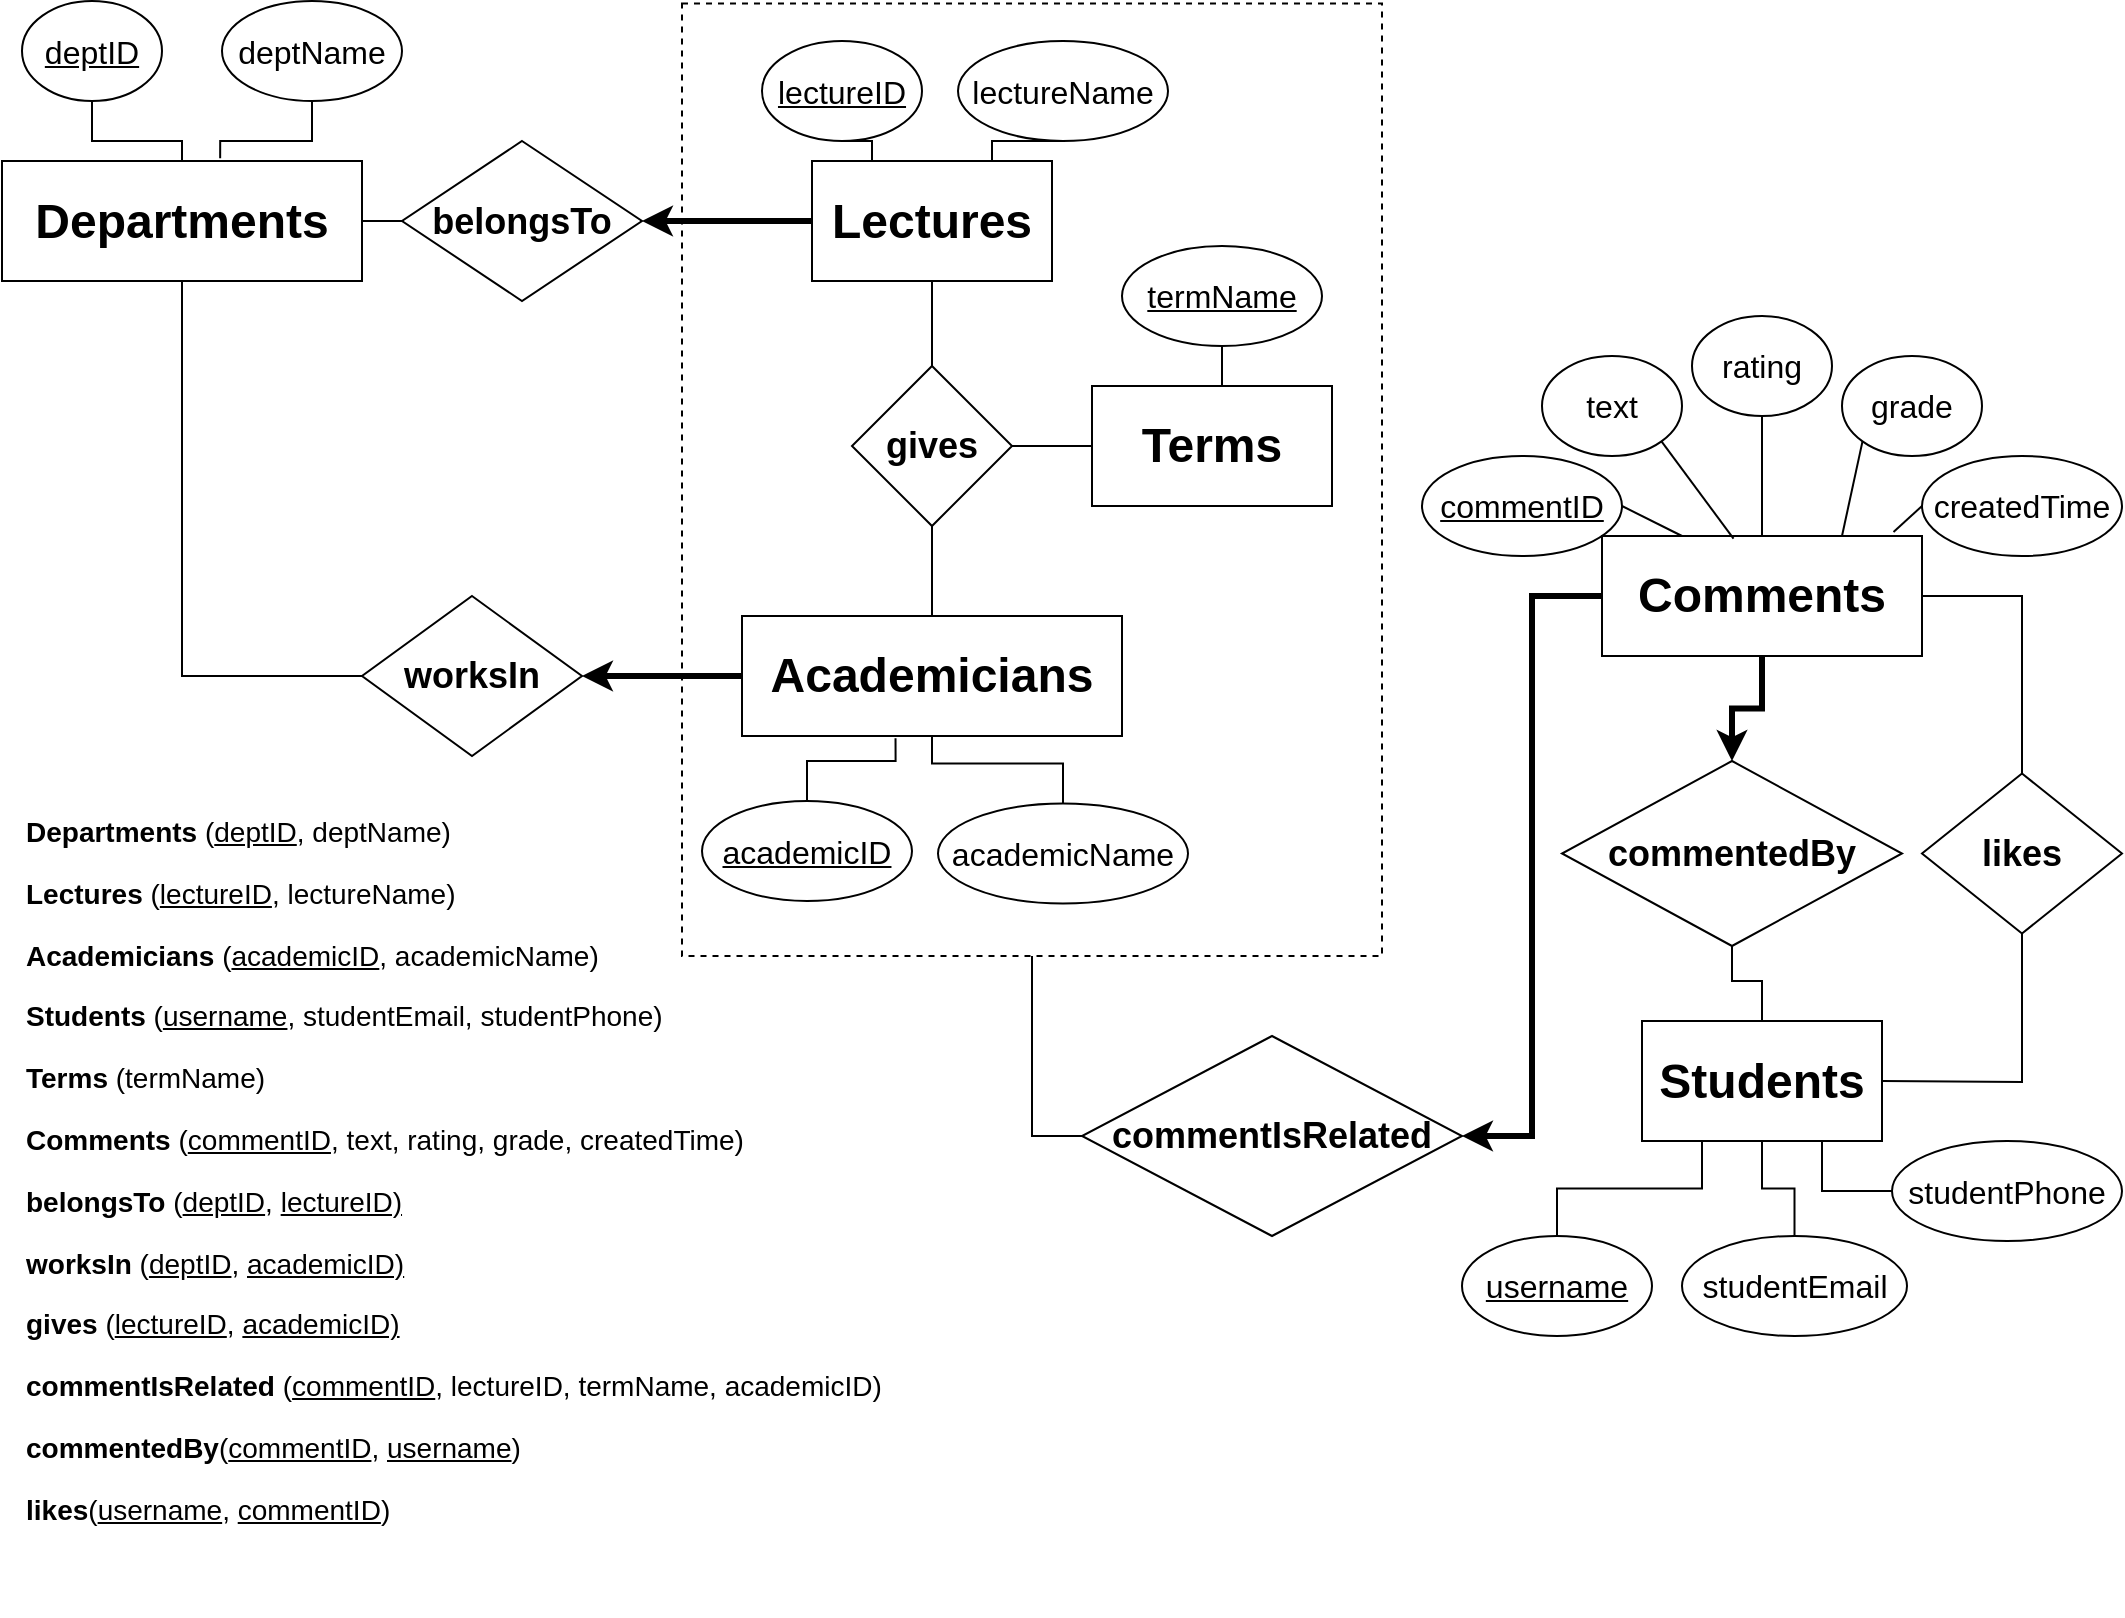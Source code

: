 <mxfile version="20.7.4" type="github">
  <diagram id="R2lEEEUBdFMjLlhIrx00" name="Page-1">
    <mxGraphModel dx="2120" dy="1358" grid="1" gridSize="10" guides="1" tooltips="1" connect="1" arrows="1" fold="1" page="1" pageScale="1" pageWidth="1100" pageHeight="850" math="0" shadow="0" extFonts="Permanent Marker^https://fonts.googleapis.com/css?family=Permanent+Marker">
      <root>
        <mxCell id="0" />
        <mxCell id="1" parent="0" />
        <mxCell id="uNqa70icx-SkNa7gYbGT-13" value="" style="edgeStyle=orthogonalEdgeStyle;rounded=0;orthogonalLoop=1;jettySize=auto;html=1;endArrow=classic;endFill=1;startArrow=none;startFill=0;strokeWidth=3;" parent="1" source="uNqa70icx-SkNa7gYbGT-1" target="uNqa70icx-SkNa7gYbGT-12" edge="1">
          <mxGeometry relative="1" as="geometry" />
        </mxCell>
        <mxCell id="uNqa70icx-SkNa7gYbGT-16" value="" style="edgeStyle=orthogonalEdgeStyle;rounded=0;orthogonalLoop=1;jettySize=auto;html=1;strokeWidth=1;startArrow=none;startFill=0;endArrow=none;endFill=0;" parent="1" source="uNqa70icx-SkNa7gYbGT-1" target="uNqa70icx-SkNa7gYbGT-15" edge="1">
          <mxGeometry relative="1" as="geometry" />
        </mxCell>
        <mxCell id="uNqa70icx-SkNa7gYbGT-1" value="&lt;b&gt;&lt;font style=&quot;font-size: 24px;&quot;&gt;Academicians&lt;/font&gt;&lt;/b&gt;" style="rounded=0;whiteSpace=wrap;html=1;" parent="1" vertex="1">
          <mxGeometry x="390" y="330" width="190" height="60" as="geometry" />
        </mxCell>
        <mxCell id="uNqa70icx-SkNa7gYbGT-2" value="&lt;b&gt;&lt;font style=&quot;font-size: 24px;&quot;&gt;Lectures&lt;/font&gt;&lt;/b&gt;" style="rounded=0;whiteSpace=wrap;html=1;" parent="1" vertex="1">
          <mxGeometry x="425" y="102.5" width="120" height="60" as="geometry" />
        </mxCell>
        <mxCell id="8odl50McERZIscfm2UYv-11" style="edgeStyle=orthogonalEdgeStyle;rounded=0;orthogonalLoop=1;jettySize=auto;html=1;entryX=0.5;entryY=1;entryDx=0;entryDy=0;strokeWidth=1;startArrow=none;startFill=0;endArrow=none;endFill=0;" parent="1" source="uNqa70icx-SkNa7gYbGT-3" target="uNqa70icx-SkNa7gYbGT-96" edge="1">
          <mxGeometry relative="1" as="geometry" />
        </mxCell>
        <mxCell id="uNqa70icx-SkNa7gYbGT-3" value="&lt;font style=&quot;font-size: 24px;&quot;&gt;Students&lt;/font&gt;" style="rounded=0;whiteSpace=wrap;html=1;fontStyle=1" parent="1" vertex="1">
          <mxGeometry x="840" y="532.5" width="120" height="60" as="geometry" />
        </mxCell>
        <mxCell id="uNqa70icx-SkNa7gYbGT-6" value="" style="edgeStyle=orthogonalEdgeStyle;rounded=0;orthogonalLoop=1;jettySize=auto;html=1;endArrow=none;endFill=0;entryX=0;entryY=0.5;entryDx=0;entryDy=0;" parent="1" source="uNqa70icx-SkNa7gYbGT-4" target="uNqa70icx-SkNa7gYbGT-5" edge="1">
          <mxGeometry relative="1" as="geometry">
            <mxPoint x="210.043" y="132.462" as="targetPoint" />
          </mxGeometry>
        </mxCell>
        <mxCell id="uNqa70icx-SkNa7gYbGT-4" value="&lt;b style=&quot;font-size: 24px;&quot;&gt;&lt;font style=&quot;font-size: 24px;&quot;&gt;Departments&lt;/font&gt;&lt;/b&gt;" style="rounded=0;whiteSpace=wrap;html=1;fontSize=24;" parent="1" vertex="1">
          <mxGeometry x="20" y="102.5" width="180" height="60" as="geometry" />
        </mxCell>
        <mxCell id="uNqa70icx-SkNa7gYbGT-9" style="edgeStyle=orthogonalEdgeStyle;rounded=0;orthogonalLoop=1;jettySize=auto;html=1;entryX=0;entryY=0.5;entryDx=0;entryDy=0;endArrow=none;endFill=0;strokeWidth=3;startArrow=classic;startFill=1;" parent="1" source="uNqa70icx-SkNa7gYbGT-5" target="uNqa70icx-SkNa7gYbGT-2" edge="1">
          <mxGeometry relative="1" as="geometry" />
        </mxCell>
        <mxCell id="uNqa70icx-SkNa7gYbGT-5" value="&lt;font style=&quot;font-size: 18px;&quot;&gt;belongsTo&lt;/font&gt;" style="rhombus;whiteSpace=wrap;html=1;rounded=0;fontStyle=1;fontSize=18;" parent="1" vertex="1">
          <mxGeometry x="220" y="92.5" width="120" height="80" as="geometry" />
        </mxCell>
        <mxCell id="uNqa70icx-SkNa7gYbGT-20" value="" style="rounded=0;whiteSpace=wrap;html=1;dashed=1;fillColor=none;" parent="1" vertex="1">
          <mxGeometry x="360" y="23.75" width="350" height="476.25" as="geometry" />
        </mxCell>
        <mxCell id="uNqa70icx-SkNa7gYbGT-14" style="edgeStyle=orthogonalEdgeStyle;rounded=0;orthogonalLoop=1;jettySize=auto;html=1;entryX=0.5;entryY=1;entryDx=0;entryDy=0;endArrow=none;endFill=0;exitX=0;exitY=0.5;exitDx=0;exitDy=0;" parent="1" source="uNqa70icx-SkNa7gYbGT-12" target="uNqa70icx-SkNa7gYbGT-4" edge="1">
          <mxGeometry relative="1" as="geometry" />
        </mxCell>
        <mxCell id="uNqa70icx-SkNa7gYbGT-12" value="&lt;font style=&quot;font-size: 18px;&quot;&gt;worksIn&lt;/font&gt;" style="rhombus;whiteSpace=wrap;html=1;rounded=0;fontStyle=1;fontSize=18;" parent="1" vertex="1">
          <mxGeometry x="200" y="320" width="110" height="80" as="geometry" />
        </mxCell>
        <mxCell id="uNqa70icx-SkNa7gYbGT-18" style="edgeStyle=orthogonalEdgeStyle;rounded=0;orthogonalLoop=1;jettySize=auto;html=1;strokeWidth=1;startArrow=none;startFill=0;endArrow=none;endFill=0;entryX=0.5;entryY=1;entryDx=0;entryDy=0;" parent="1" source="uNqa70icx-SkNa7gYbGT-15" target="uNqa70icx-SkNa7gYbGT-2" edge="1">
          <mxGeometry relative="1" as="geometry">
            <mxPoint x="485" y="170" as="targetPoint" />
          </mxGeometry>
        </mxCell>
        <mxCell id="uNqa70icx-SkNa7gYbGT-15" value="&lt;font style=&quot;font-size: 18px;&quot;&gt;gives&lt;/font&gt;" style="rhombus;whiteSpace=wrap;html=1;rounded=0;fontStyle=1;fontSize=18;" parent="1" vertex="1">
          <mxGeometry x="445" y="205" width="80" height="80" as="geometry" />
        </mxCell>
        <mxCell id="uNqa70icx-SkNa7gYbGT-88" style="edgeStyle=orthogonalEdgeStyle;rounded=0;orthogonalLoop=1;jettySize=auto;html=1;entryX=0.25;entryY=1;entryDx=0;entryDy=0;strokeWidth=1;fontSize=14;startArrow=none;startFill=0;endArrow=none;endFill=0;" parent="1" source="uNqa70icx-SkNa7gYbGT-27" target="uNqa70icx-SkNa7gYbGT-3" edge="1">
          <mxGeometry relative="1" as="geometry" />
        </mxCell>
        <mxCell id="uNqa70icx-SkNa7gYbGT-27" value="&lt;u style=&quot;font-size: 16px;&quot;&gt;username&lt;/u&gt;" style="ellipse;whiteSpace=wrap;html=1;fillColor=none;fontSize=16;" parent="1" vertex="1">
          <mxGeometry x="750" y="640" width="95" height="50" as="geometry" />
        </mxCell>
        <mxCell id="8odl50McERZIscfm2UYv-24" value="" style="edgeStyle=orthogonalEdgeStyle;rounded=0;orthogonalLoop=1;jettySize=auto;html=1;strokeWidth=1;fontSize=14;startArrow=none;startFill=0;endArrow=none;endFill=0;" parent="1" source="uNqa70icx-SkNa7gYbGT-29" target="uNqa70icx-SkNa7gYbGT-3" edge="1">
          <mxGeometry relative="1" as="geometry" />
        </mxCell>
        <mxCell id="uNqa70icx-SkNa7gYbGT-29" value="studentEmail" style="ellipse;whiteSpace=wrap;html=1;fillColor=none;fontSize=16;" parent="1" vertex="1">
          <mxGeometry x="860" y="640" width="112.5" height="50" as="geometry" />
        </mxCell>
        <mxCell id="8odl50McERZIscfm2UYv-9" style="edgeStyle=orthogonalEdgeStyle;rounded=0;orthogonalLoop=1;jettySize=auto;html=1;entryX=0.75;entryY=1;entryDx=0;entryDy=0;strokeWidth=1;startArrow=none;startFill=0;endArrow=none;endFill=0;" parent="1" source="uNqa70icx-SkNa7gYbGT-30" target="uNqa70icx-SkNa7gYbGT-3" edge="1">
          <mxGeometry relative="1" as="geometry" />
        </mxCell>
        <mxCell id="uNqa70icx-SkNa7gYbGT-30" value="studentPhone" style="ellipse;whiteSpace=wrap;html=1;fillColor=none;fontSize=16;" parent="1" vertex="1">
          <mxGeometry x="965" y="592.5" width="115" height="50" as="geometry" />
        </mxCell>
        <mxCell id="uNqa70icx-SkNa7gYbGT-35" style="edgeStyle=orthogonalEdgeStyle;rounded=0;orthogonalLoop=1;jettySize=auto;html=1;exitX=0.5;exitY=1;exitDx=0;exitDy=0;strokeWidth=1;startArrow=none;startFill=0;endArrow=none;endFill=0;" parent="1" source="uNqa70icx-SkNa7gYbGT-31" target="uNqa70icx-SkNa7gYbGT-4" edge="1">
          <mxGeometry relative="1" as="geometry" />
        </mxCell>
        <mxCell id="uNqa70icx-SkNa7gYbGT-31" value="&lt;u style=&quot;font-size: 16px;&quot;&gt;deptID&lt;/u&gt;" style="ellipse;whiteSpace=wrap;html=1;fillColor=none;fontSize=16;" parent="1" vertex="1">
          <mxGeometry x="30" y="22.5" width="70" height="50" as="geometry" />
        </mxCell>
        <mxCell id="uNqa70icx-SkNa7gYbGT-34" style="edgeStyle=orthogonalEdgeStyle;rounded=0;orthogonalLoop=1;jettySize=auto;html=1;exitX=0.5;exitY=1;exitDx=0;exitDy=0;entryX=0.606;entryY=-0.022;entryDx=0;entryDy=0;entryPerimeter=0;strokeWidth=1;startArrow=none;startFill=0;endArrow=none;endFill=0;" parent="1" source="uNqa70icx-SkNa7gYbGT-32" target="uNqa70icx-SkNa7gYbGT-4" edge="1">
          <mxGeometry relative="1" as="geometry" />
        </mxCell>
        <mxCell id="uNqa70icx-SkNa7gYbGT-32" value="deptName" style="ellipse;whiteSpace=wrap;html=1;fillColor=none;fontSize=16;" parent="1" vertex="1">
          <mxGeometry x="130" y="22.5" width="90" height="50" as="geometry" />
        </mxCell>
        <mxCell id="uNqa70icx-SkNa7gYbGT-39" style="edgeStyle=orthogonalEdgeStyle;rounded=0;orthogonalLoop=1;jettySize=auto;html=1;exitX=0.5;exitY=1;exitDx=0;exitDy=0;entryX=0.25;entryY=0;entryDx=0;entryDy=0;strokeWidth=1;startArrow=none;startFill=0;endArrow=none;endFill=0;" parent="1" source="uNqa70icx-SkNa7gYbGT-36" target="uNqa70icx-SkNa7gYbGT-2" edge="1">
          <mxGeometry relative="1" as="geometry" />
        </mxCell>
        <mxCell id="uNqa70icx-SkNa7gYbGT-36" value="&lt;u style=&quot;font-size: 16px;&quot;&gt;lectureID&lt;/u&gt;" style="ellipse;whiteSpace=wrap;html=1;fillColor=none;fontSize=16;" parent="1" vertex="1">
          <mxGeometry x="400" y="42.5" width="80" height="50" as="geometry" />
        </mxCell>
        <mxCell id="uNqa70icx-SkNa7gYbGT-40" style="edgeStyle=orthogonalEdgeStyle;rounded=0;orthogonalLoop=1;jettySize=auto;html=1;exitX=0.5;exitY=1;exitDx=0;exitDy=0;entryX=0.75;entryY=0;entryDx=0;entryDy=0;strokeWidth=1;startArrow=none;startFill=0;endArrow=none;endFill=0;" parent="1" source="uNqa70icx-SkNa7gYbGT-37" target="uNqa70icx-SkNa7gYbGT-2" edge="1">
          <mxGeometry relative="1" as="geometry" />
        </mxCell>
        <mxCell id="uNqa70icx-SkNa7gYbGT-37" value="lectureName" style="ellipse;whiteSpace=wrap;html=1;fillColor=none;fontSize=16;" parent="1" vertex="1">
          <mxGeometry x="498" y="42.5" width="105" height="50" as="geometry" />
        </mxCell>
        <mxCell id="uNqa70icx-SkNa7gYbGT-43" style="edgeStyle=orthogonalEdgeStyle;rounded=0;orthogonalLoop=1;jettySize=auto;html=1;entryX=0.404;entryY=1.018;entryDx=0;entryDy=0;entryPerimeter=0;strokeWidth=1;startArrow=none;startFill=0;endArrow=none;endFill=0;" parent="1" source="uNqa70icx-SkNa7gYbGT-41" target="uNqa70icx-SkNa7gYbGT-1" edge="1">
          <mxGeometry relative="1" as="geometry" />
        </mxCell>
        <mxCell id="uNqa70icx-SkNa7gYbGT-41" value="&lt;u style=&quot;font-size: 16px;&quot;&gt;academicID&lt;/u&gt;" style="ellipse;whiteSpace=wrap;html=1;fillColor=none;fontSize=16;" parent="1" vertex="1">
          <mxGeometry x="370" y="422.5" width="105" height="50" as="geometry" />
        </mxCell>
        <mxCell id="uNqa70icx-SkNa7gYbGT-45" value="" style="edgeStyle=orthogonalEdgeStyle;rounded=0;orthogonalLoop=1;jettySize=auto;html=1;strokeWidth=1;startArrow=none;startFill=0;endArrow=none;endFill=0;" parent="1" source="uNqa70icx-SkNa7gYbGT-42" target="uNqa70icx-SkNa7gYbGT-1" edge="1">
          <mxGeometry relative="1" as="geometry" />
        </mxCell>
        <mxCell id="uNqa70icx-SkNa7gYbGT-42" value="academicName" style="ellipse;whiteSpace=wrap;html=1;fillColor=none;fontSize=16;" parent="1" vertex="1">
          <mxGeometry x="488" y="423.75" width="125" height="50" as="geometry" />
        </mxCell>
        <mxCell id="uNqa70icx-SkNa7gYbGT-53" value="&lt;u style=&quot;font-size: 16px;&quot;&gt;commentID&lt;/u&gt;" style="ellipse;whiteSpace=wrap;html=1;fillColor=none;fontSize=16;" parent="1" vertex="1">
          <mxGeometry x="730" y="250" width="100" height="50" as="geometry" />
        </mxCell>
        <mxCell id="uNqa70icx-SkNa7gYbGT-54" value="createdTime" style="ellipse;whiteSpace=wrap;html=1;fillColor=none;fontSize=16;" parent="1" vertex="1">
          <mxGeometry x="980" y="250" width="100" height="50" as="geometry" />
        </mxCell>
        <mxCell id="uNqa70icx-SkNa7gYbGT-55" value="grade" style="ellipse;whiteSpace=wrap;html=1;fillColor=none;fontSize=16;" parent="1" vertex="1">
          <mxGeometry x="940" y="200" width="70" height="50" as="geometry" />
        </mxCell>
        <mxCell id="uNqa70icx-SkNa7gYbGT-56" value="text" style="ellipse;whiteSpace=wrap;html=1;fillColor=none;fontSize=16;" parent="1" vertex="1">
          <mxGeometry x="790" y="200" width="70" height="50" as="geometry" />
        </mxCell>
        <mxCell id="uNqa70icx-SkNa7gYbGT-65" value="" style="endArrow=none;html=1;rounded=0;strokeWidth=1;exitX=1;exitY=1;exitDx=0;exitDy=0;entryX=0.411;entryY=0.022;entryDx=0;entryDy=0;entryPerimeter=0;" parent="1" source="uNqa70icx-SkNa7gYbGT-56" target="uNqa70icx-SkNa7gYbGT-92" edge="1">
          <mxGeometry width="50" height="50" relative="1" as="geometry">
            <mxPoint x="670" y="620" as="sourcePoint" />
            <mxPoint x="837.241" y="517.241" as="targetPoint" />
          </mxGeometry>
        </mxCell>
        <mxCell id="uNqa70icx-SkNa7gYbGT-66" value="" style="endArrow=none;html=1;rounded=0;strokeWidth=1;exitX=0;exitY=1;exitDx=0;exitDy=0;entryX=0.75;entryY=0;entryDx=0;entryDy=0;" parent="1" source="uNqa70icx-SkNa7gYbGT-55" target="uNqa70icx-SkNa7gYbGT-92" edge="1">
          <mxGeometry width="50" height="50" relative="1" as="geometry">
            <mxPoint x="670" y="620" as="sourcePoint" />
            <mxPoint x="842.759" y="517.241" as="targetPoint" />
          </mxGeometry>
        </mxCell>
        <mxCell id="uNqa70icx-SkNa7gYbGT-67" value="" style="endArrow=none;html=1;rounded=0;strokeWidth=1;entryX=0.911;entryY=-0.033;entryDx=0;entryDy=0;exitX=0;exitY=0.5;exitDx=0;exitDy=0;entryPerimeter=0;" parent="1" source="uNqa70icx-SkNa7gYbGT-54" target="uNqa70icx-SkNa7gYbGT-92" edge="1">
          <mxGeometry width="50" height="50" relative="1" as="geometry">
            <mxPoint x="670" y="620" as="sourcePoint" />
            <mxPoint x="860" y="500" as="targetPoint" />
          </mxGeometry>
        </mxCell>
        <mxCell id="uNqa70icx-SkNa7gYbGT-68" value="" style="endArrow=none;html=1;rounded=0;strokeWidth=1;entryX=0.25;entryY=0;entryDx=0;entryDy=0;exitX=1;exitY=0.5;exitDx=0;exitDy=0;" parent="1" source="uNqa70icx-SkNa7gYbGT-53" target="uNqa70icx-SkNa7gYbGT-92" edge="1">
          <mxGeometry width="50" height="50" relative="1" as="geometry">
            <mxPoint x="670" y="620" as="sourcePoint" />
            <mxPoint x="820" y="500" as="targetPoint" />
          </mxGeometry>
        </mxCell>
        <mxCell id="uNqa70icx-SkNa7gYbGT-72" style="edgeStyle=orthogonalEdgeStyle;rounded=0;orthogonalLoop=1;jettySize=auto;html=1;strokeWidth=1;startArrow=none;startFill=0;endArrow=none;endFill=0;entryX=0.5;entryY=0;entryDx=0;entryDy=0;" parent="1" source="uNqa70icx-SkNa7gYbGT-71" target="uNqa70icx-SkNa7gYbGT-92" edge="1">
          <mxGeometry relative="1" as="geometry">
            <mxPoint x="840" y="520" as="targetPoint" />
          </mxGeometry>
        </mxCell>
        <mxCell id="uNqa70icx-SkNa7gYbGT-71" value="rating" style="ellipse;whiteSpace=wrap;html=1;fillColor=none;fontSize=16;" parent="1" vertex="1">
          <mxGeometry x="865" y="180" width="70" height="50" as="geometry" />
        </mxCell>
        <mxCell id="uNqa70icx-SkNa7gYbGT-80" style="edgeStyle=orthogonalEdgeStyle;rounded=0;orthogonalLoop=1;jettySize=auto;html=1;entryX=1;entryY=0.5;entryDx=0;entryDy=0;strokeWidth=1;fontSize=14;startArrow=none;startFill=0;endArrow=none;endFill=0;" parent="1" source="uNqa70icx-SkNa7gYbGT-73" target="uNqa70icx-SkNa7gYbGT-15" edge="1">
          <mxGeometry relative="1" as="geometry" />
        </mxCell>
        <mxCell id="uNqa70icx-SkNa7gYbGT-73" value="&lt;b&gt;&lt;font style=&quot;font-size: 24px;&quot;&gt;Terms&lt;/font&gt;&lt;/b&gt;" style="rounded=0;whiteSpace=wrap;html=1;strokeWidth=1;fontSize=14;fillColor=none;" parent="1" vertex="1">
          <mxGeometry x="565" y="215" width="120" height="60" as="geometry" />
        </mxCell>
        <mxCell id="uNqa70icx-SkNa7gYbGT-79" style="edgeStyle=orthogonalEdgeStyle;rounded=0;orthogonalLoop=1;jettySize=auto;html=1;strokeWidth=1;fontSize=14;startArrow=none;startFill=0;endArrow=none;endFill=0;entryX=0.75;entryY=0;entryDx=0;entryDy=0;" parent="1" source="uNqa70icx-SkNa7gYbGT-75" target="uNqa70icx-SkNa7gYbGT-73" edge="1">
          <mxGeometry relative="1" as="geometry" />
        </mxCell>
        <mxCell id="uNqa70icx-SkNa7gYbGT-75" value="&lt;u style=&quot;font-size: 16px;&quot;&gt;termName&lt;/u&gt;" style="ellipse;whiteSpace=wrap;html=1;fillColor=none;fontSize=16;" parent="1" vertex="1">
          <mxGeometry x="580" y="145" width="100" height="50" as="geometry" />
        </mxCell>
        <mxCell id="8odl50McERZIscfm2UYv-21" style="edgeStyle=orthogonalEdgeStyle;rounded=0;orthogonalLoop=1;jettySize=auto;html=1;entryX=1;entryY=0.5;entryDx=0;entryDy=0;strokeWidth=3;fontSize=14;startArrow=none;startFill=0;endArrow=classic;endFill=1;" parent="1" source="uNqa70icx-SkNa7gYbGT-92" target="8odl50McERZIscfm2UYv-1" edge="1">
          <mxGeometry relative="1" as="geometry" />
        </mxCell>
        <mxCell id="uNqa70icx-SkNa7gYbGT-92" value="&lt;font style=&quot;font-size: 24px;&quot;&gt;Comments&lt;/font&gt;" style="rounded=0;whiteSpace=wrap;html=1;strokeWidth=1;fontSize=14;fillColor=none;fontStyle=1" parent="1" vertex="1">
          <mxGeometry x="820" y="290" width="160" height="60" as="geometry" />
        </mxCell>
        <mxCell id="uNqa70icx-SkNa7gYbGT-99" style="edgeStyle=orthogonalEdgeStyle;rounded=0;orthogonalLoop=1;jettySize=auto;html=1;exitX=0.5;exitY=0;exitDx=0;exitDy=0;entryX=0.5;entryY=1;entryDx=0;entryDy=0;strokeWidth=3;fontSize=14;startArrow=classic;startFill=1;endArrow=none;endFill=0;" parent="1" source="uNqa70icx-SkNa7gYbGT-96" target="uNqa70icx-SkNa7gYbGT-92" edge="1">
          <mxGeometry relative="1" as="geometry" />
        </mxCell>
        <mxCell id="uNqa70icx-SkNa7gYbGT-96" value="commentedBy" style="rhombus;whiteSpace=wrap;html=1;strokeWidth=1;fontSize=18;fillColor=none;fontStyle=1" parent="1" vertex="1">
          <mxGeometry x="800" y="402.5" width="170" height="92.5" as="geometry" />
        </mxCell>
        <mxCell id="8odl50McERZIscfm2UYv-23" style="edgeStyle=orthogonalEdgeStyle;rounded=0;orthogonalLoop=1;jettySize=auto;html=1;strokeWidth=1;fontSize=14;startArrow=none;startFill=0;endArrow=none;endFill=0;entryX=0.5;entryY=1;entryDx=0;entryDy=0;exitX=0;exitY=0.5;exitDx=0;exitDy=0;" parent="1" source="8odl50McERZIscfm2UYv-1" target="uNqa70icx-SkNa7gYbGT-20" edge="1">
          <mxGeometry relative="1" as="geometry">
            <mxPoint x="530" y="570" as="targetPoint" />
          </mxGeometry>
        </mxCell>
        <mxCell id="8odl50McERZIscfm2UYv-1" value="&lt;font style=&quot;font-size: 18px;&quot;&gt;commentIsRelated&lt;/font&gt;" style="rhombus;whiteSpace=wrap;html=1;fontStyle=1;fontSize=18;" parent="1" vertex="1">
          <mxGeometry x="560" y="540" width="190" height="100" as="geometry" />
        </mxCell>
        <mxCell id="8odl50McERZIscfm2UYv-12" value="&lt;font style=&quot;font-size: 18px;&quot;&gt;likes&lt;/font&gt;" style="rhombus;whiteSpace=wrap;html=1;fontStyle=1;fontSize=18;" parent="1" vertex="1">
          <mxGeometry x="980" y="408.75" width="100" height="80" as="geometry" />
        </mxCell>
        <mxCell id="8odl50McERZIscfm2UYv-16" value="" style="endArrow=none;html=1;rounded=0;strokeWidth=1;entryX=0.5;entryY=0;entryDx=0;entryDy=0;exitX=1;exitY=0.5;exitDx=0;exitDy=0;" parent="1" source="uNqa70icx-SkNa7gYbGT-92" target="8odl50McERZIscfm2UYv-12" edge="1">
          <mxGeometry width="50" height="50" relative="1" as="geometry">
            <mxPoint x="680" y="610" as="sourcePoint" />
            <mxPoint x="730" y="560" as="targetPoint" />
            <Array as="points">
              <mxPoint x="1030" y="320" />
            </Array>
          </mxGeometry>
        </mxCell>
        <mxCell id="8odl50McERZIscfm2UYv-17" value="" style="endArrow=none;html=1;rounded=0;strokeWidth=1;entryX=0.5;entryY=1;entryDx=0;entryDy=0;exitX=1;exitY=0.5;exitDx=0;exitDy=0;" parent="1" source="uNqa70icx-SkNa7gYbGT-3" target="8odl50McERZIscfm2UYv-12" edge="1">
          <mxGeometry width="50" height="50" relative="1" as="geometry">
            <mxPoint x="790" y="540" as="sourcePoint" />
            <mxPoint x="840" y="490" as="targetPoint" />
            <Array as="points">
              <mxPoint x="1030" y="563" />
            </Array>
          </mxGeometry>
        </mxCell>
        <mxCell id="78CuseGarRMgmvl8OcIG-4" value="&lt;p style=&quot;font-size: 14px;&quot;&gt;&lt;font style=&quot;font-size: 14px;&quot;&gt;&lt;strong style=&quot;&quot;&gt;Departments &lt;/strong&gt;(&lt;u style=&quot;&quot;&gt;deptID&lt;/u&gt;, deptName)&lt;/font&gt;&lt;/p&gt;&lt;p style=&quot;font-size: 14px;&quot;&gt;&lt;font style=&quot;font-size: 14px;&quot;&gt;&lt;strong&gt;Lectures&amp;nbsp;&lt;/strong&gt;(&lt;u&gt;lectureID&lt;/u&gt;, lectureName)&lt;/font&gt;&lt;/p&gt;&lt;p style=&quot;font-size: 14px;&quot;&gt;&lt;font style=&quot;font-size: 14px;&quot;&gt;&lt;strong&gt;Academicians&amp;nbsp;&lt;/strong&gt;(&lt;u&gt;academicID&lt;/u&gt;, academicName)&lt;/font&gt;&lt;/p&gt;&lt;p style=&quot;font-size: 14px;&quot;&gt;&lt;font style=&quot;font-size: 14px;&quot;&gt;&lt;strong&gt;Students&amp;nbsp;&lt;/strong&gt;(&lt;u&gt;username&lt;/u&gt;, studentEmail, studentPhone)&lt;/font&gt;&lt;/p&gt;&lt;p style=&quot;font-size: 14px;&quot;&gt;&lt;b&gt;Terms &lt;/b&gt;(termName)&lt;/p&gt;&lt;p style=&quot;font-size: 14px;&quot;&gt;&lt;b style=&quot;border-color: var(--border-color);&quot;&gt;Comments&amp;nbsp;&lt;/b&gt;(&lt;u style=&quot;border-color: var(--border-color);&quot;&gt;commentID&lt;/u&gt;,&amp;nbsp;text, rating, grade, createdTime)&lt;br&gt;&lt;/p&gt;&lt;p style=&quot;font-size: 14px;&quot;&gt;&lt;font style=&quot;font-size: 14px;&quot;&gt;&lt;b style=&quot;background-color: initial;&quot;&gt;belongsTo &lt;/b&gt;&lt;span style=&quot;background-color: initial;&quot;&gt;(&lt;/span&gt;&lt;u style=&quot;background-color: initial;&quot;&gt;deptID&lt;/u&gt;&lt;span style=&quot;background-color: initial;&quot;&gt;, &lt;/span&gt;&lt;u style=&quot;background-color: initial;&quot;&gt;lectureID)&lt;/u&gt;&lt;br&gt;&lt;/font&gt;&lt;/p&gt;&lt;p style=&quot;font-size: 14px;&quot;&gt;&lt;span style=&quot;background-color: initial;&quot;&gt;&lt;font style=&quot;font-size: 14px;&quot;&gt;&lt;b style=&quot;&quot;&gt;worksIn&lt;/b&gt;&amp;nbsp;(&lt;u&gt;deptID&lt;/u&gt;, &lt;u&gt;academicID)&lt;/u&gt;&lt;/font&gt;&lt;/span&gt;&lt;/p&gt;&lt;p style=&quot;font-size: 14px;&quot;&gt;&lt;font style=&quot;font-size: 14px;&quot;&gt;&lt;b&gt;gives&lt;/b&gt;&amp;nbsp;(&lt;u&gt;lectureID&lt;/u&gt;, &lt;u&gt;academicID)&lt;/u&gt;&lt;/font&gt;&lt;/p&gt;&lt;p style=&quot;font-size: 14px;&quot;&gt;&lt;font style=&quot;font-size: 14px;&quot;&gt;&lt;b style=&quot;&quot;&gt;commentIsRelated&lt;/b&gt;&amp;nbsp;(&lt;u&gt;commentID&lt;/u&gt;, lectureID, termName, academicID)&lt;/font&gt;&lt;/p&gt;&lt;p style=&quot;font-size: 14px;&quot;&gt;&lt;font style=&quot;font-size: 14px;&quot;&gt;&lt;b&gt;commentedBy&lt;/b&gt;(&lt;u&gt;commentID&lt;/u&gt;, &lt;u&gt;username&lt;/u&gt;)&lt;/font&gt;&lt;/p&gt;&lt;p style=&quot;font-size: 14px;&quot;&gt;&lt;font style=&quot;font-size: 14px;&quot;&gt;&lt;b&gt;likes&lt;/b&gt;(&lt;u&gt;username&lt;/u&gt;, &lt;u&gt;commentID&lt;/u&gt;)&lt;/font&gt;&lt;/p&gt;&lt;p style=&quot;font-size: 14px;&quot;&gt;&lt;br&gt;&lt;/p&gt;" style="text;whiteSpace=wrap;html=1;strokeWidth=1;" vertex="1" parent="1">
          <mxGeometry x="30" y="408.75" width="530" height="387.5" as="geometry" />
        </mxCell>
      </root>
    </mxGraphModel>
  </diagram>
</mxfile>

